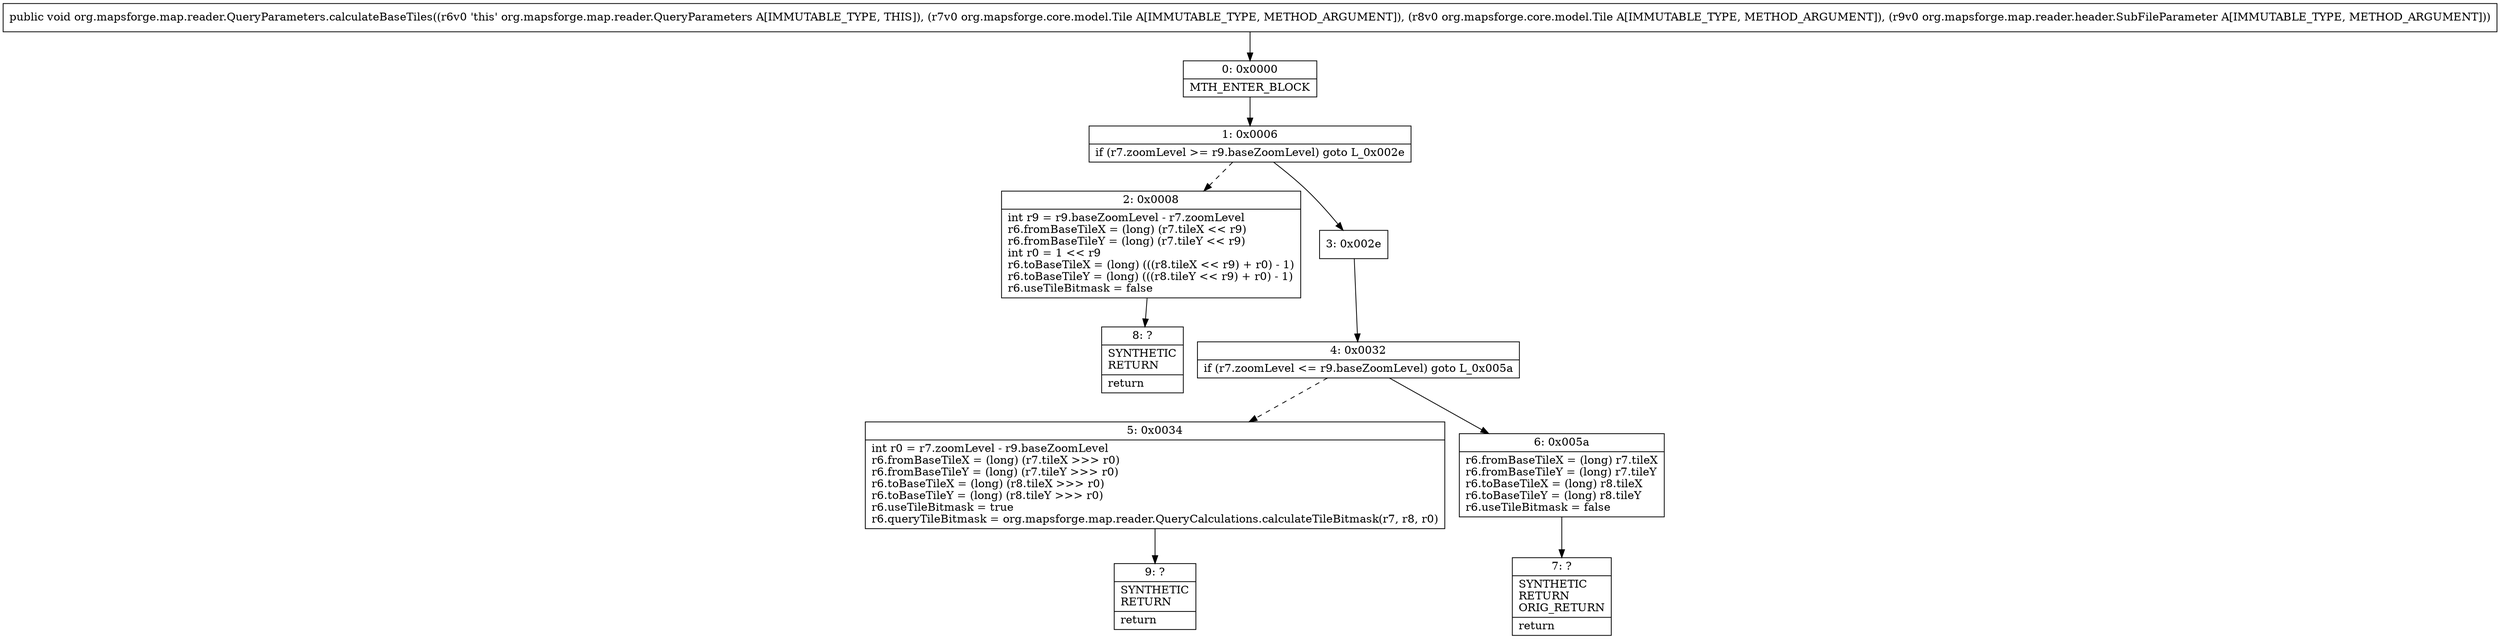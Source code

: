 digraph "CFG fororg.mapsforge.map.reader.QueryParameters.calculateBaseTiles(Lorg\/mapsforge\/core\/model\/Tile;Lorg\/mapsforge\/core\/model\/Tile;Lorg\/mapsforge\/map\/reader\/header\/SubFileParameter;)V" {
Node_0 [shape=record,label="{0\:\ 0x0000|MTH_ENTER_BLOCK\l}"];
Node_1 [shape=record,label="{1\:\ 0x0006|if (r7.zoomLevel \>= r9.baseZoomLevel) goto L_0x002e\l}"];
Node_2 [shape=record,label="{2\:\ 0x0008|int r9 = r9.baseZoomLevel \- r7.zoomLevel\lr6.fromBaseTileX = (long) (r7.tileX \<\< r9)\lr6.fromBaseTileY = (long) (r7.tileY \<\< r9)\lint r0 = 1 \<\< r9\lr6.toBaseTileX = (long) (((r8.tileX \<\< r9) + r0) \- 1)\lr6.toBaseTileY = (long) (((r8.tileY \<\< r9) + r0) \- 1)\lr6.useTileBitmask = false\l}"];
Node_3 [shape=record,label="{3\:\ 0x002e}"];
Node_4 [shape=record,label="{4\:\ 0x0032|if (r7.zoomLevel \<= r9.baseZoomLevel) goto L_0x005a\l}"];
Node_5 [shape=record,label="{5\:\ 0x0034|int r0 = r7.zoomLevel \- r9.baseZoomLevel\lr6.fromBaseTileX = (long) (r7.tileX \>\>\> r0)\lr6.fromBaseTileY = (long) (r7.tileY \>\>\> r0)\lr6.toBaseTileX = (long) (r8.tileX \>\>\> r0)\lr6.toBaseTileY = (long) (r8.tileY \>\>\> r0)\lr6.useTileBitmask = true\lr6.queryTileBitmask = org.mapsforge.map.reader.QueryCalculations.calculateTileBitmask(r7, r8, r0)\l}"];
Node_6 [shape=record,label="{6\:\ 0x005a|r6.fromBaseTileX = (long) r7.tileX\lr6.fromBaseTileY = (long) r7.tileY\lr6.toBaseTileX = (long) r8.tileX\lr6.toBaseTileY = (long) r8.tileY\lr6.useTileBitmask = false\l}"];
Node_7 [shape=record,label="{7\:\ ?|SYNTHETIC\lRETURN\lORIG_RETURN\l|return\l}"];
Node_8 [shape=record,label="{8\:\ ?|SYNTHETIC\lRETURN\l|return\l}"];
Node_9 [shape=record,label="{9\:\ ?|SYNTHETIC\lRETURN\l|return\l}"];
MethodNode[shape=record,label="{public void org.mapsforge.map.reader.QueryParameters.calculateBaseTiles((r6v0 'this' org.mapsforge.map.reader.QueryParameters A[IMMUTABLE_TYPE, THIS]), (r7v0 org.mapsforge.core.model.Tile A[IMMUTABLE_TYPE, METHOD_ARGUMENT]), (r8v0 org.mapsforge.core.model.Tile A[IMMUTABLE_TYPE, METHOD_ARGUMENT]), (r9v0 org.mapsforge.map.reader.header.SubFileParameter A[IMMUTABLE_TYPE, METHOD_ARGUMENT])) }"];
MethodNode -> Node_0;
Node_0 -> Node_1;
Node_1 -> Node_2[style=dashed];
Node_1 -> Node_3;
Node_2 -> Node_8;
Node_3 -> Node_4;
Node_4 -> Node_5[style=dashed];
Node_4 -> Node_6;
Node_5 -> Node_9;
Node_6 -> Node_7;
}

